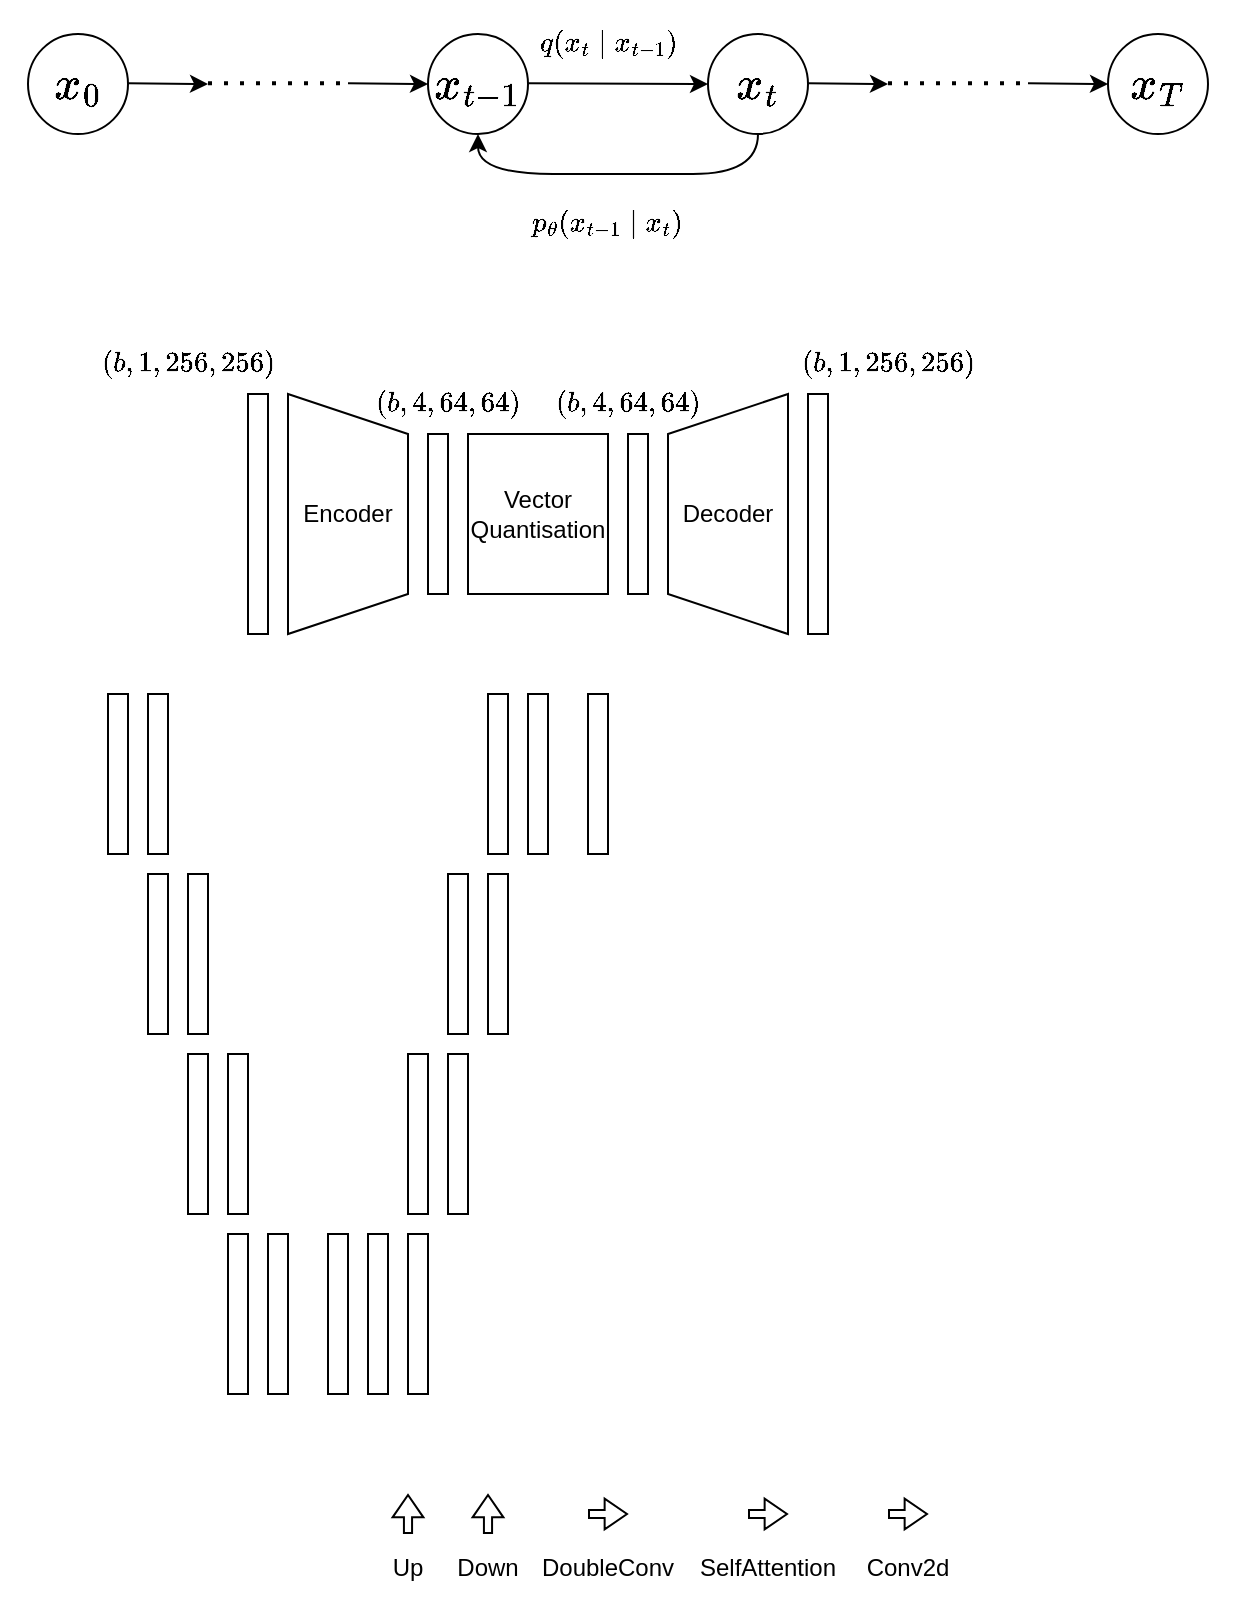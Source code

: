 <mxfile version="24.7.12">
  <diagram name="Page-1" id="cI8d7p_5XgW21QERW94D">
    <mxGraphModel dx="548" dy="284" grid="1" gridSize="10" guides="1" tooltips="1" connect="1" arrows="1" fold="1" page="1" pageScale="1" pageWidth="1169" pageHeight="1654" math="1" shadow="0">
      <root>
        <mxCell id="0" />
        <mxCell id="1" parent="0" />
        <mxCell id="v-ShWHaZnhyQrc3aQkjm-1" value="$$x_0$$" style="ellipse;whiteSpace=wrap;html=1;aspect=fixed;fontSize=20;" parent="1" vertex="1">
          <mxGeometry x="40" y="70" width="50" height="50" as="geometry" />
        </mxCell>
        <mxCell id="tr2L6LvXzopLyFMbQWRh-1" value="$$x_T$$" style="ellipse;whiteSpace=wrap;html=1;aspect=fixed;fontSize=20;" vertex="1" parent="1">
          <mxGeometry x="580" y="70" width="50" height="50" as="geometry" />
        </mxCell>
        <mxCell id="tr2L6LvXzopLyFMbQWRh-2" value="$$x_t$$" style="ellipse;whiteSpace=wrap;html=1;aspect=fixed;fontSize=20;" vertex="1" parent="1">
          <mxGeometry x="380" y="70" width="50" height="50" as="geometry" />
        </mxCell>
        <mxCell id="tr2L6LvXzopLyFMbQWRh-3" value="$$x_{t-1}$$" style="ellipse;whiteSpace=wrap;html=1;aspect=fixed;fontSize=20;" vertex="1" parent="1">
          <mxGeometry x="240" y="70" width="50" height="50" as="geometry" />
        </mxCell>
        <mxCell id="tr2L6LvXzopLyFMbQWRh-4" value="$$q(x_t \mid x_{t-1})$$" style="text;html=1;align=center;verticalAlign=middle;whiteSpace=wrap;rounded=0;" vertex="1" parent="1">
          <mxGeometry x="300" y="60" width="60" height="30" as="geometry" />
        </mxCell>
        <mxCell id="tr2L6LvXzopLyFMbQWRh-5" value="$$p_\theta(x_{t-1} \mid x_t)$$" style="text;html=1;align=center;verticalAlign=middle;whiteSpace=wrap;rounded=0;" vertex="1" parent="1">
          <mxGeometry x="300" y="150" width="60" height="30" as="geometry" />
        </mxCell>
        <mxCell id="tr2L6LvXzopLyFMbQWRh-6" value="" style="endArrow=classic;html=1;rounded=0;entryX=0;entryY=0.5;entryDx=0;entryDy=0;" edge="1" parent="1" target="tr2L6LvXzopLyFMbQWRh-2">
          <mxGeometry width="50" height="50" relative="1" as="geometry">
            <mxPoint x="290" y="94.68" as="sourcePoint" />
            <mxPoint x="340" y="94.68" as="targetPoint" />
          </mxGeometry>
        </mxCell>
        <mxCell id="tr2L6LvXzopLyFMbQWRh-7" value="" style="endArrow=classic;html=1;rounded=0;" edge="1" parent="1">
          <mxGeometry width="50" height="50" relative="1" as="geometry">
            <mxPoint x="90" y="94.68" as="sourcePoint" />
            <mxPoint x="130" y="95" as="targetPoint" />
          </mxGeometry>
        </mxCell>
        <mxCell id="tr2L6LvXzopLyFMbQWRh-8" value="" style="endArrow=classic;html=1;rounded=0;" edge="1" parent="1">
          <mxGeometry width="50" height="50" relative="1" as="geometry">
            <mxPoint x="200" y="94.68" as="sourcePoint" />
            <mxPoint x="240" y="95" as="targetPoint" />
          </mxGeometry>
        </mxCell>
        <mxCell id="tr2L6LvXzopLyFMbQWRh-9" value="" style="endArrow=classic;html=1;rounded=0;" edge="1" parent="1">
          <mxGeometry width="50" height="50" relative="1" as="geometry">
            <mxPoint x="430" y="94.68" as="sourcePoint" />
            <mxPoint x="470" y="95" as="targetPoint" />
          </mxGeometry>
        </mxCell>
        <mxCell id="tr2L6LvXzopLyFMbQWRh-10" value="" style="endArrow=classic;html=1;rounded=0;" edge="1" parent="1">
          <mxGeometry width="50" height="50" relative="1" as="geometry">
            <mxPoint x="540" y="94.68" as="sourcePoint" />
            <mxPoint x="580" y="95" as="targetPoint" />
          </mxGeometry>
        </mxCell>
        <mxCell id="tr2L6LvXzopLyFMbQWRh-11" value="" style="endArrow=none;dashed=1;html=1;dashPattern=1 3;strokeWidth=2;rounded=0;" edge="1" parent="1">
          <mxGeometry width="50" height="50" relative="1" as="geometry">
            <mxPoint x="130" y="94.68" as="sourcePoint" />
            <mxPoint x="200" y="94.68" as="targetPoint" />
          </mxGeometry>
        </mxCell>
        <mxCell id="tr2L6LvXzopLyFMbQWRh-12" value="" style="endArrow=none;dashed=1;html=1;dashPattern=1 3;strokeWidth=2;rounded=0;" edge="1" parent="1">
          <mxGeometry width="50" height="50" relative="1" as="geometry">
            <mxPoint x="470" y="94.68" as="sourcePoint" />
            <mxPoint x="540" y="94.68" as="targetPoint" />
          </mxGeometry>
        </mxCell>
        <mxCell id="tr2L6LvXzopLyFMbQWRh-14" value="" style="curved=1;endArrow=classic;html=1;rounded=0;entryX=0.5;entryY=1;entryDx=0;entryDy=0;exitX=0.5;exitY=1;exitDx=0;exitDy=0;" edge="1" parent="1" source="tr2L6LvXzopLyFMbQWRh-2" target="tr2L6LvXzopLyFMbQWRh-3">
          <mxGeometry width="50" height="50" relative="1" as="geometry">
            <mxPoint x="400" y="130" as="sourcePoint" />
            <mxPoint x="360" y="130" as="targetPoint" />
            <Array as="points">
              <mxPoint x="405" y="140" />
              <mxPoint x="340" y="140" />
              <mxPoint x="265" y="140" />
            </Array>
          </mxGeometry>
        </mxCell>
        <mxCell id="tr2L6LvXzopLyFMbQWRh-15" value="" style="shape=trapezoid;perimeter=trapezoidPerimeter;whiteSpace=wrap;html=1;fixedSize=1;rotation=90;" vertex="1" parent="1">
          <mxGeometry x="140" y="280" width="120" height="60" as="geometry" />
        </mxCell>
        <mxCell id="tr2L6LvXzopLyFMbQWRh-16" value="Vector&lt;br&gt;Quantisation" style="rounded=0;whiteSpace=wrap;html=1;" vertex="1" parent="1">
          <mxGeometry x="260" y="270" width="70" height="80" as="geometry" />
        </mxCell>
        <mxCell id="tr2L6LvXzopLyFMbQWRh-17" value="" style="rounded=0;whiteSpace=wrap;html=1;" vertex="1" parent="1">
          <mxGeometry x="150" y="250" width="10" height="120" as="geometry" />
        </mxCell>
        <mxCell id="tr2L6LvXzopLyFMbQWRh-18" value="" style="rounded=0;whiteSpace=wrap;html=1;" vertex="1" parent="1">
          <mxGeometry x="430" y="250" width="10" height="120" as="geometry" />
        </mxCell>
        <mxCell id="tr2L6LvXzopLyFMbQWRh-19" value="" style="shape=trapezoid;perimeter=trapezoidPerimeter;whiteSpace=wrap;html=1;fixedSize=1;rotation=90;flipH=0;flipV=1;" vertex="1" parent="1">
          <mxGeometry x="330" y="280" width="120" height="60" as="geometry" />
        </mxCell>
        <mxCell id="tr2L6LvXzopLyFMbQWRh-20" value="" style="rounded=0;whiteSpace=wrap;html=1;" vertex="1" parent="1">
          <mxGeometry x="340" y="270" width="10" height="80" as="geometry" />
        </mxCell>
        <mxCell id="tr2L6LvXzopLyFMbQWRh-21" value="" style="rounded=0;whiteSpace=wrap;html=1;" vertex="1" parent="1">
          <mxGeometry x="240" y="270" width="10" height="80" as="geometry" />
        </mxCell>
        <mxCell id="tr2L6LvXzopLyFMbQWRh-23" value="Encoder" style="text;html=1;align=center;verticalAlign=middle;whiteSpace=wrap;rounded=0;" vertex="1" parent="1">
          <mxGeometry x="170" y="295" width="60" height="30" as="geometry" />
        </mxCell>
        <mxCell id="tr2L6LvXzopLyFMbQWRh-24" value="Decoder" style="text;html=1;align=center;verticalAlign=middle;whiteSpace=wrap;rounded=0;" vertex="1" parent="1">
          <mxGeometry x="360" y="295" width="60" height="30" as="geometry" />
        </mxCell>
        <mxCell id="tr2L6LvXzopLyFMbQWRh-25" value="$$(b,1,256,256)$$" style="text;html=1;align=center;verticalAlign=middle;whiteSpace=wrap;rounded=0;" vertex="1" parent="1">
          <mxGeometry x="90" y="220" width="60" height="30" as="geometry" />
        </mxCell>
        <mxCell id="tr2L6LvXzopLyFMbQWRh-26" value="$$(b,4,64,64)$$" style="text;html=1;align=center;verticalAlign=middle;whiteSpace=wrap;rounded=0;" vertex="1" parent="1">
          <mxGeometry x="220" y="240" width="60" height="30" as="geometry" />
        </mxCell>
        <mxCell id="tr2L6LvXzopLyFMbQWRh-27" value="$$(b,4,64,64)$$" style="text;html=1;align=center;verticalAlign=middle;whiteSpace=wrap;rounded=0;" vertex="1" parent="1">
          <mxGeometry x="310" y="240" width="60" height="30" as="geometry" />
        </mxCell>
        <mxCell id="tr2L6LvXzopLyFMbQWRh-28" value="$$(b,1,256,256)$$" style="text;html=1;align=center;verticalAlign=middle;whiteSpace=wrap;rounded=0;" vertex="1" parent="1">
          <mxGeometry x="440" y="220" width="60" height="30" as="geometry" />
        </mxCell>
        <mxCell id="tr2L6LvXzopLyFMbQWRh-33" value="Up" style="text;html=1;align=center;verticalAlign=middle;whiteSpace=wrap;rounded=0;" vertex="1" parent="1">
          <mxGeometry x="200" y="822" width="60" height="30" as="geometry" />
        </mxCell>
        <mxCell id="tr2L6LvXzopLyFMbQWRh-34" value="SelfAttention" style="text;html=1;align=center;verticalAlign=middle;whiteSpace=wrap;rounded=0;" vertex="1" parent="1">
          <mxGeometry x="380" y="822" width="60" height="30" as="geometry" />
        </mxCell>
        <mxCell id="tr2L6LvXzopLyFMbQWRh-35" value="DoubleConv" style="text;html=1;align=center;verticalAlign=middle;whiteSpace=wrap;rounded=0;" vertex="1" parent="1">
          <mxGeometry x="300" y="822" width="60" height="30" as="geometry" />
        </mxCell>
        <mxCell id="tr2L6LvXzopLyFMbQWRh-36" value="Down" style="text;html=1;align=center;verticalAlign=middle;whiteSpace=wrap;rounded=0;" vertex="1" parent="1">
          <mxGeometry x="240" y="822" width="60" height="30" as="geometry" />
        </mxCell>
        <mxCell id="tr2L6LvXzopLyFMbQWRh-37" value="Conv2d" style="text;html=1;align=center;verticalAlign=middle;whiteSpace=wrap;rounded=0;" vertex="1" parent="1">
          <mxGeometry x="450" y="822" width="60" height="30" as="geometry" />
        </mxCell>
        <mxCell id="tr2L6LvXzopLyFMbQWRh-39" value="" style="shape=flexArrow;endArrow=classic;html=1;rounded=0;width=4.074;endSize=3.393;endWidth=10.343;" edge="1" parent="1">
          <mxGeometry width="50" height="50" relative="1" as="geometry">
            <mxPoint x="230" y="820" as="sourcePoint" />
            <mxPoint x="230" y="800" as="targetPoint" />
          </mxGeometry>
        </mxCell>
        <mxCell id="tr2L6LvXzopLyFMbQWRh-40" value="" style="rounded=0;whiteSpace=wrap;html=1;" vertex="1" parent="1">
          <mxGeometry x="80" y="400" width="10" height="80" as="geometry" />
        </mxCell>
        <mxCell id="tr2L6LvXzopLyFMbQWRh-41" value="" style="rounded=0;whiteSpace=wrap;html=1;" vertex="1" parent="1">
          <mxGeometry x="100" y="400" width="10" height="80" as="geometry" />
        </mxCell>
        <mxCell id="tr2L6LvXzopLyFMbQWRh-42" value="" style="rounded=0;whiteSpace=wrap;html=1;" vertex="1" parent="1">
          <mxGeometry x="100" y="490" width="10" height="80" as="geometry" />
        </mxCell>
        <mxCell id="tr2L6LvXzopLyFMbQWRh-43" value="" style="rounded=0;whiteSpace=wrap;html=1;" vertex="1" parent="1">
          <mxGeometry x="120" y="490" width="10" height="80" as="geometry" />
        </mxCell>
        <mxCell id="tr2L6LvXzopLyFMbQWRh-44" value="" style="rounded=0;whiteSpace=wrap;html=1;" vertex="1" parent="1">
          <mxGeometry x="120" y="580" width="10" height="80" as="geometry" />
        </mxCell>
        <mxCell id="tr2L6LvXzopLyFMbQWRh-45" value="" style="rounded=0;whiteSpace=wrap;html=1;" vertex="1" parent="1">
          <mxGeometry x="140" y="580" width="10" height="80" as="geometry" />
        </mxCell>
        <mxCell id="tr2L6LvXzopLyFMbQWRh-46" value="" style="rounded=0;whiteSpace=wrap;html=1;" vertex="1" parent="1">
          <mxGeometry x="140" y="670" width="10" height="80" as="geometry" />
        </mxCell>
        <mxCell id="tr2L6LvXzopLyFMbQWRh-47" value="" style="rounded=0;whiteSpace=wrap;html=1;" vertex="1" parent="1">
          <mxGeometry x="160" y="670" width="10" height="80" as="geometry" />
        </mxCell>
        <mxCell id="tr2L6LvXzopLyFMbQWRh-48" value="" style="rounded=0;whiteSpace=wrap;html=1;" vertex="1" parent="1">
          <mxGeometry x="190" y="670" width="10" height="80" as="geometry" />
        </mxCell>
        <mxCell id="tr2L6LvXzopLyFMbQWRh-49" value="" style="rounded=0;whiteSpace=wrap;html=1;" vertex="1" parent="1">
          <mxGeometry x="210" y="670" width="10" height="80" as="geometry" />
        </mxCell>
        <mxCell id="tr2L6LvXzopLyFMbQWRh-50" value="" style="rounded=0;whiteSpace=wrap;html=1;" vertex="1" parent="1">
          <mxGeometry x="230" y="670" width="10" height="80" as="geometry" />
        </mxCell>
        <mxCell id="tr2L6LvXzopLyFMbQWRh-51" value="" style="rounded=0;whiteSpace=wrap;html=1;" vertex="1" parent="1">
          <mxGeometry x="230" y="580" width="10" height="80" as="geometry" />
        </mxCell>
        <mxCell id="tr2L6LvXzopLyFMbQWRh-52" value="" style="rounded=0;whiteSpace=wrap;html=1;" vertex="1" parent="1">
          <mxGeometry x="250" y="580" width="10" height="80" as="geometry" />
        </mxCell>
        <mxCell id="tr2L6LvXzopLyFMbQWRh-53" value="" style="rounded=0;whiteSpace=wrap;html=1;" vertex="1" parent="1">
          <mxGeometry x="250" y="490" width="10" height="80" as="geometry" />
        </mxCell>
        <mxCell id="tr2L6LvXzopLyFMbQWRh-54" value="" style="rounded=0;whiteSpace=wrap;html=1;" vertex="1" parent="1">
          <mxGeometry x="270" y="490" width="10" height="80" as="geometry" />
        </mxCell>
        <mxCell id="tr2L6LvXzopLyFMbQWRh-56" value="" style="rounded=0;whiteSpace=wrap;html=1;" vertex="1" parent="1">
          <mxGeometry x="270" y="400" width="10" height="80" as="geometry" />
        </mxCell>
        <mxCell id="tr2L6LvXzopLyFMbQWRh-57" value="" style="rounded=0;whiteSpace=wrap;html=1;" vertex="1" parent="1">
          <mxGeometry x="290" y="400" width="10" height="80" as="geometry" />
        </mxCell>
        <mxCell id="tr2L6LvXzopLyFMbQWRh-58" value="" style="rounded=0;whiteSpace=wrap;html=1;" vertex="1" parent="1">
          <mxGeometry x="320" y="400" width="10" height="80" as="geometry" />
        </mxCell>
        <mxCell id="tr2L6LvXzopLyFMbQWRh-59" value="" style="shape=flexArrow;endArrow=classic;html=1;rounded=0;width=4.074;endSize=3.393;endWidth=10.343;" edge="1" parent="1">
          <mxGeometry width="50" height="50" relative="1" as="geometry">
            <mxPoint x="270" y="820" as="sourcePoint" />
            <mxPoint x="270" y="800" as="targetPoint" />
          </mxGeometry>
        </mxCell>
        <mxCell id="tr2L6LvXzopLyFMbQWRh-60" value="" style="shape=flexArrow;endArrow=classic;html=1;rounded=0;width=4.074;endSize=3.393;endWidth=10.343;" edge="1" parent="1">
          <mxGeometry width="50" height="50" relative="1" as="geometry">
            <mxPoint x="320" y="810" as="sourcePoint" />
            <mxPoint x="340" y="810" as="targetPoint" />
          </mxGeometry>
        </mxCell>
        <mxCell id="tr2L6LvXzopLyFMbQWRh-61" value="" style="shape=flexArrow;endArrow=classic;html=1;rounded=0;width=4.074;endSize=3.393;endWidth=10.343;" edge="1" parent="1">
          <mxGeometry width="50" height="50" relative="1" as="geometry">
            <mxPoint x="400" y="810" as="sourcePoint" />
            <mxPoint x="420" y="810" as="targetPoint" />
          </mxGeometry>
        </mxCell>
        <mxCell id="tr2L6LvXzopLyFMbQWRh-62" value="" style="shape=flexArrow;endArrow=classic;html=1;rounded=0;width=4.074;endSize=3.393;endWidth=10.343;" edge="1" parent="1">
          <mxGeometry width="50" height="50" relative="1" as="geometry">
            <mxPoint x="470" y="810" as="sourcePoint" />
            <mxPoint x="490" y="810" as="targetPoint" />
          </mxGeometry>
        </mxCell>
      </root>
    </mxGraphModel>
  </diagram>
</mxfile>
